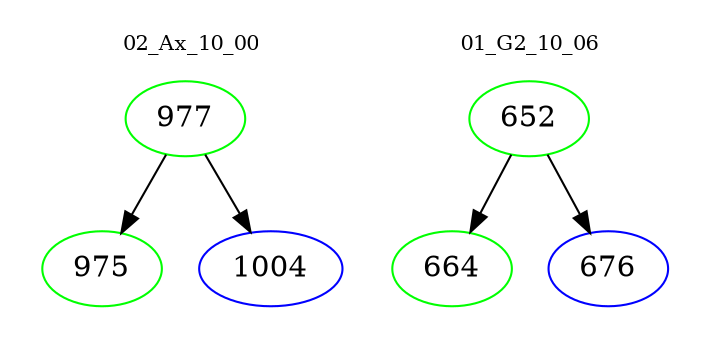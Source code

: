 digraph{
subgraph cluster_0 {
color = white
label = "02_Ax_10_00";
fontsize=10;
T0_977 [label="977", color="green"]
T0_977 -> T0_975 [color="black"]
T0_975 [label="975", color="green"]
T0_977 -> T0_1004 [color="black"]
T0_1004 [label="1004", color="blue"]
}
subgraph cluster_1 {
color = white
label = "01_G2_10_06";
fontsize=10;
T1_652 [label="652", color="green"]
T1_652 -> T1_664 [color="black"]
T1_664 [label="664", color="green"]
T1_652 -> T1_676 [color="black"]
T1_676 [label="676", color="blue"]
}
}
